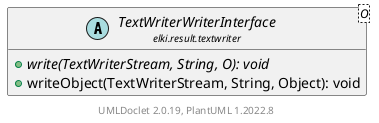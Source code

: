 @startuml
    remove .*\.(Instance|Par|Parameterizer|Factory)$
    set namespaceSeparator none
    hide empty fields
    hide empty methods

    abstract class "<size:14>TextWriterWriterInterface\n<size:10>elki.result.textwriter" as elki.result.textwriter.TextWriterWriterInterface<O> [[TextWriterWriterInterface.html]] {
        {abstract} +write(TextWriterStream, String, O): void
        +writeObject(TextWriterStream, String, Object): void
    }

    center footer UMLDoclet 2.0.19, PlantUML 1.2022.8
@enduml
